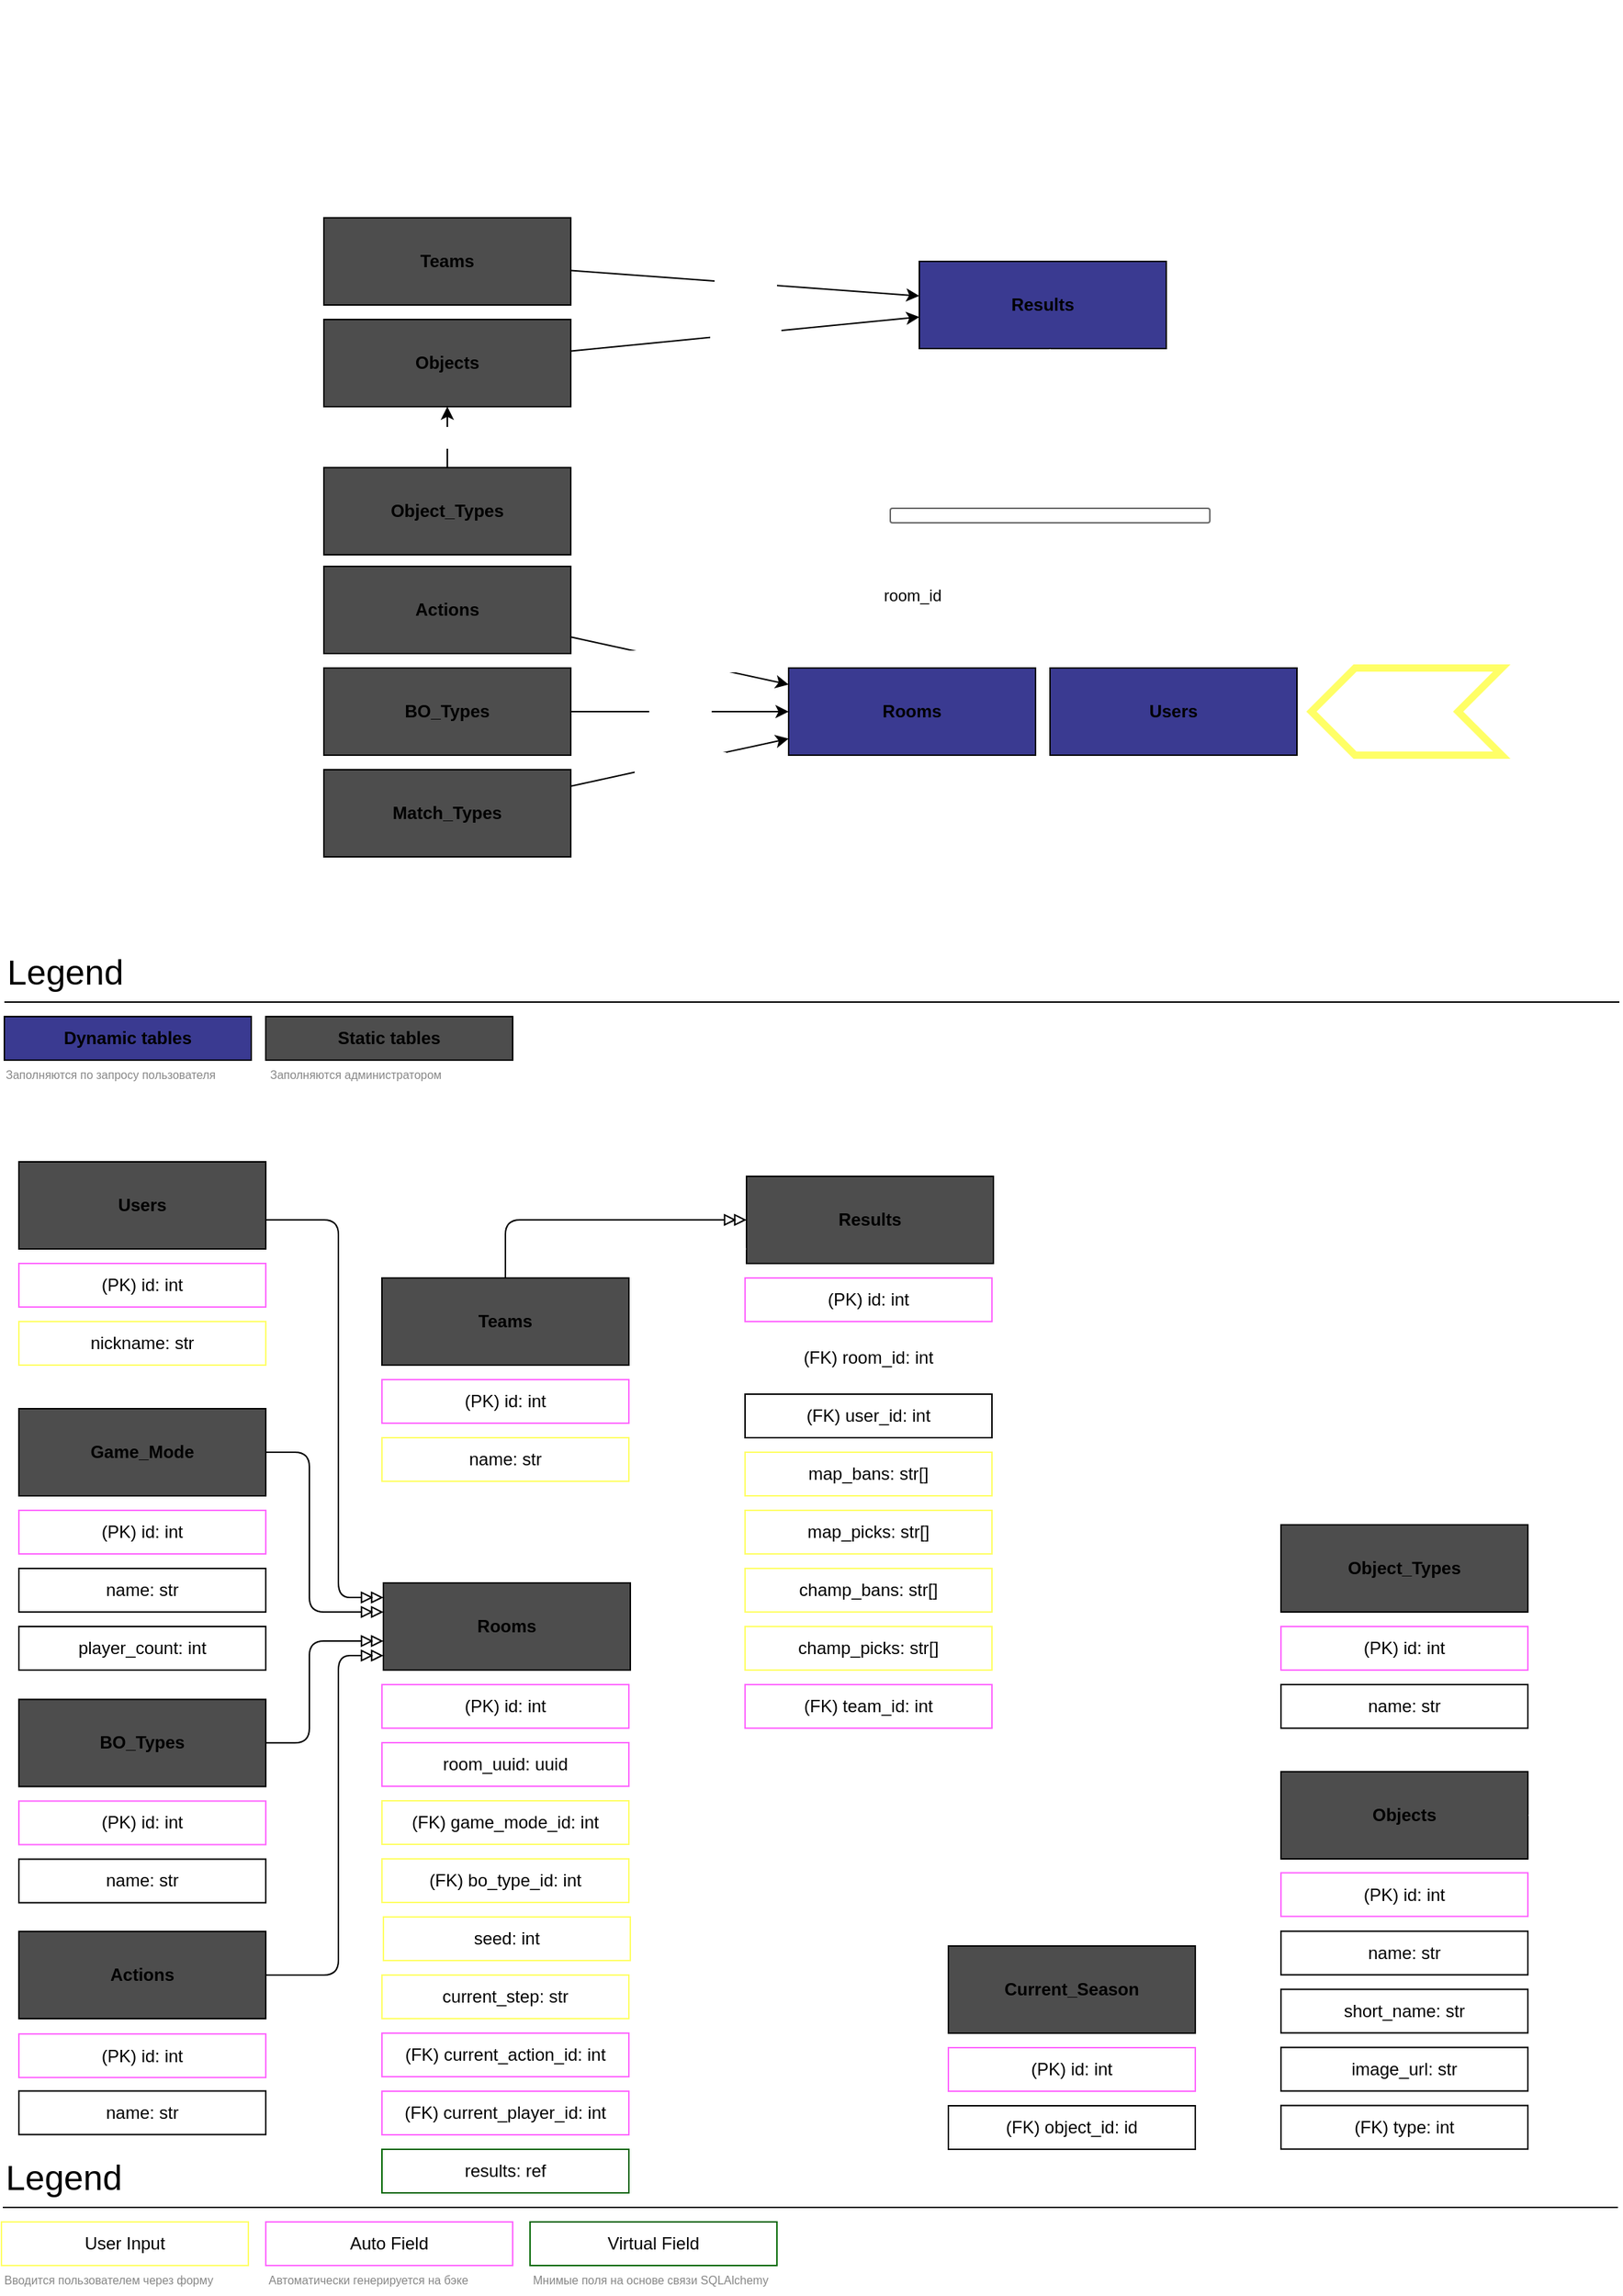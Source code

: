 <mxfile version="16.5.2" type="device" pages="6"><diagram id="msKyM3QTYCGkHJKbw-Ij" name="DB_Arch"><mxGraphModel dx="981" dy="1359" grid="1" gridSize="10" guides="0" tooltips="1" connect="1" arrows="1" fold="1" page="1" pageScale="1" pageWidth="1169" pageHeight="827" math="0" shadow="0"><root><mxCell id="0"/><mxCell id="1" parent="0"/><mxCell id="SCHBTk89pM5uPsMTtURv-64" style="edgeStyle=orthogonalEdgeStyle;rounded=1;orthogonalLoop=1;jettySize=auto;html=1;startArrow=none;startFill=0;endArrow=doubleBlock;endFill=0;strokeColor=#FFFFFF;" parent="1" source="4jjwoe7JuIm5MmQz-8s8-2" target="rAY3adNcIp4noNA6YQVJ-1" edge="1"><mxGeometry relative="1" as="geometry"><Array as="points"><mxPoint x="530" y="60"/><mxPoint x="530" y="60"/></Array></mxGeometry></mxCell><mxCell id="24CklY3xFAdpq2ho4l8u-3" style="rounded=1;orthogonalLoop=1;jettySize=auto;html=1;edgeStyle=orthogonalEdgeStyle;endArrow=doubleBlock;endFill=0;" parent="1" source="4jjwoe7JuIm5MmQz-8s8-2" target="SCHBTk89pM5uPsMTtURv-42" edge="1"><mxGeometry relative="1" as="geometry"><Array as="points"><mxPoint x="260" y="80"/><mxPoint x="260" y="340"/></Array></mxGeometry></mxCell><mxCell id="4jjwoe7JuIm5MmQz-8s8-2" value="Users" style="rounded=0;whiteSpace=wrap;html=1;fillColor=#4D4D4D;fontStyle=1" parent="1" vertex="1"><mxGeometry x="40.0" y="40.0" width="170" height="60" as="geometry"/></mxCell><mxCell id="4jjwoe7JuIm5MmQz-8s8-6" value="(PK) id: int" style="rounded=0;whiteSpace=wrap;html=1;" parent="1" vertex="1"><mxGeometry x="40.0" y="110.0" width="170" height="30" as="geometry"/></mxCell><mxCell id="4jjwoe7JuIm5MmQz-8s8-7" value="nickname: str" style="rounded=0;whiteSpace=wrap;html=1;strokeColor=#FFFF66;" parent="1" vertex="1"><mxGeometry x="40.0" y="150.0" width="170" height="30" as="geometry"/></mxCell><mxCell id="SCHBTk89pM5uPsMTtURv-54" style="edgeStyle=orthogonalEdgeStyle;rounded=1;orthogonalLoop=1;jettySize=auto;html=1;startArrow=none;startFill=0;endArrow=doubleBlock;endFill=0;" parent="1" source="4jjwoe7JuIm5MmQz-8s8-13" target="SCHBTk89pM5uPsMTtURv-42" edge="1"><mxGeometry relative="1" as="geometry"><Array as="points"><mxPoint x="240" y="240"/><mxPoint x="240" y="350"/></Array></mxGeometry></mxCell><mxCell id="4jjwoe7JuIm5MmQz-8s8-13" value="Game_Mode" style="rounded=0;whiteSpace=wrap;html=1;fillColor=#4D4D4D;fontStyle=1" parent="1" vertex="1"><mxGeometry x="40" y="210" width="170" height="60" as="geometry"/></mxCell><mxCell id="4jjwoe7JuIm5MmQz-8s8-16" value="name: str" style="rounded=0;whiteSpace=wrap;html=1;" parent="1" vertex="1"><mxGeometry x="40" y="520.2" width="170" height="30" as="geometry"/></mxCell><mxCell id="SCHBTk89pM5uPsMTtURv-55" style="edgeStyle=orthogonalEdgeStyle;rounded=1;orthogonalLoop=1;jettySize=auto;html=1;startArrow=none;startFill=0;endArrow=doubleBlock;endFill=0;" parent="1" target="SCHBTk89pM5uPsMTtURv-42" edge="1"><mxGeometry relative="1" as="geometry"><Array as="points"><mxPoint x="240" y="440"/><mxPoint x="240" y="370"/></Array><mxPoint x="210" y="440.143" as="sourcePoint"/></mxGeometry></mxCell><mxCell id="4jjwoe7JuIm5MmQz-8s8-18" value="BO_Types" style="rounded=0;whiteSpace=wrap;html=1;fillColor=#4D4D4D;fontStyle=1" parent="1" vertex="1"><mxGeometry x="40" y="410.2" width="170" height="60" as="geometry"/></mxCell><mxCell id="4jjwoe7JuIm5MmQz-8s8-23" value="(PK) id: int" style="rounded=0;whiteSpace=wrap;html=1;strokeColor=#FF66FF;" parent="1" vertex="1"><mxGeometry x="40" y="280" width="170" height="30" as="geometry"/></mxCell><mxCell id="4jjwoe7JuIm5MmQz-8s8-24" value="name: str" style="rounded=0;whiteSpace=wrap;html=1;" parent="1" vertex="1"><mxGeometry x="40" y="320" width="170" height="30" as="geometry"/></mxCell><mxCell id="4jjwoe7JuIm5MmQz-8s8-25" value="(PK) id: int" style="rounded=0;whiteSpace=wrap;html=1;strokeColor=#FF66FF;" parent="1" vertex="1"><mxGeometry x="40" y="480.2" width="170" height="30" as="geometry"/></mxCell><mxCell id="4jjwoe7JuIm5MmQz-8s8-49" value="User Input" style="rounded=0;whiteSpace=wrap;html=1;strokeColor=#FFFF66;" parent="1" vertex="1"><mxGeometry x="28" y="770" width="170" height="30" as="geometry"/></mxCell><mxCell id="4jjwoe7JuIm5MmQz-8s8-50" value="Auto Field" style="rounded=0;whiteSpace=wrap;html=1;strokeColor=#FF66FF;" parent="1" vertex="1"><mxGeometry x="210" y="770" width="170" height="30" as="geometry"/></mxCell><mxCell id="7G6EMqLsNSL37DhbVlC9-19" style="edgeStyle=orthogonalEdgeStyle;rounded=1;orthogonalLoop=1;jettySize=auto;html=1;endArrow=doubleBlock;endFill=0;" parent="1" source="4jjwoe7JuIm5MmQz-8s8-51" target="rAY3adNcIp4noNA6YQVJ-1" edge="1"><mxGeometry relative="1" as="geometry"><Array as="points"><mxPoint x="375" y="80"/></Array></mxGeometry></mxCell><mxCell id="4jjwoe7JuIm5MmQz-8s8-51" value="Teams" style="rounded=0;whiteSpace=wrap;html=1;fillColor=#4D4D4D;fontStyle=1" parent="1" vertex="1"><mxGeometry x="290" y="120" width="170" height="60" as="geometry"/></mxCell><mxCell id="4jjwoe7JuIm5MmQz-8s8-54" value="name: str" style="rounded=0;whiteSpace=wrap;html=1;strokeColor=#FFFF66;" parent="1" vertex="1"><mxGeometry x="290" y="230" width="170" height="30" as="geometry"/></mxCell><mxCell id="4jjwoe7JuIm5MmQz-8s8-55" value="(PK) id: int" style="rounded=0;whiteSpace=wrap;html=1;" parent="1" vertex="1"><mxGeometry x="290" y="190" width="170" height="30" as="geometry"/></mxCell><mxCell id="4jjwoe7JuIm5MmQz-8s8-60" value="&lt;font style=&quot;font-size: 24px&quot;&gt;Legend&lt;/font&gt;" style="text;html=1;strokeColor=none;fillColor=none;align=left;verticalAlign=middle;whiteSpace=wrap;rounded=0;" parent="1" vertex="1"><mxGeometry x="29" y="720" width="92" height="40" as="geometry"/></mxCell><mxCell id="4jjwoe7JuIm5MmQz-8s8-62" value="" style="endArrow=none;html=1;rounded=0;fontSize=24;exitX=0;exitY=1;exitDx=0;exitDy=0;" parent="1" source="4jjwoe7JuIm5MmQz-8s8-60" edge="1"><mxGeometry width="50" height="50" relative="1" as="geometry"><mxPoint x="771" y="600" as="sourcePoint"/><mxPoint x="1141" y="760" as="targetPoint"/></mxGeometry></mxCell><mxCell id="rAY3adNcIp4noNA6YQVJ-1" value="Results" style="rounded=0;whiteSpace=wrap;html=1;fillColor=#4D4D4D;fontStyle=1" parent="1" vertex="1"><mxGeometry x="541" y="50" width="170" height="60" as="geometry"/></mxCell><mxCell id="Pdu6vEGgEKiIDiA17Eyo-1" value="Вводится пользователем через форму" style="text;html=1;strokeColor=none;fillColor=none;align=left;verticalAlign=middle;whiteSpace=wrap;rounded=0;shadow=0;glass=0;labelBorderColor=none;fontSize=8;fontColor=#878787;" parent="1" vertex="1"><mxGeometry x="28" y="800" width="170" height="20" as="geometry"/></mxCell><mxCell id="Pdu6vEGgEKiIDiA17Eyo-2" value="Автоматически генерируется на бэке" style="text;html=1;strokeColor=none;fillColor=none;align=left;verticalAlign=middle;whiteSpace=wrap;rounded=0;shadow=0;glass=0;labelBorderColor=none;fontSize=8;fontColor=#878787;" parent="1" vertex="1"><mxGeometry x="210" y="800" width="170" height="20" as="geometry"/></mxCell><mxCell id="qCTBJWdA8ET0f0xkRoKU-1" value="Virtual Field" style="rounded=0;whiteSpace=wrap;html=1;strokeColor=#006600;" parent="1" vertex="1"><mxGeometry x="391.94" y="770" width="170" height="30" as="geometry"/></mxCell><mxCell id="qCTBJWdA8ET0f0xkRoKU-2" value="Мнимые поля на основе связи SQLAlchemy" style="text;html=1;strokeColor=none;fillColor=none;align=left;verticalAlign=middle;whiteSpace=wrap;rounded=0;shadow=0;glass=0;labelBorderColor=none;fontSize=8;fontColor=#878787;" parent="1" vertex="1"><mxGeometry x="391.94" y="800" width="170" height="20" as="geometry"/></mxCell><mxCell id="SCHBTk89pM5uPsMTtURv-70" style="edgeStyle=orthogonalEdgeStyle;rounded=1;orthogonalLoop=1;jettySize=auto;html=1;startArrow=none;startFill=0;endArrow=doubleBlock;endFill=0;strokeColor=#FFFFFF;" parent="1" source="JbDyKo0zZpgBaeJ1JBka-1" target="SCHBTk89pM5uPsMTtURv-67" edge="1"><mxGeometry relative="1" as="geometry"/></mxCell><mxCell id="JbDyKo0zZpgBaeJ1JBka-1" value="Objects" style="rounded=0;whiteSpace=wrap;html=1;fillColor=#4D4D4D;fontStyle=1;glass=0;shadow=0;" parent="1" vertex="1"><mxGeometry x="909" y="460" width="170" height="60" as="geometry"/></mxCell><mxCell id="JbDyKo0zZpgBaeJ1JBka-3" value="name: str" style="rounded=0;whiteSpace=wrap;html=1;" parent="1" vertex="1"><mxGeometry x="909" y="569.82" width="170" height="30" as="geometry"/></mxCell><mxCell id="JbDyKo0zZpgBaeJ1JBka-4" value="image_url: str" style="rounded=0;whiteSpace=wrap;html=1;" parent="1" vertex="1"><mxGeometry x="909" y="649.82" width="170" height="30" as="geometry"/></mxCell><mxCell id="JbDyKo0zZpgBaeJ1JBka-5" value="short_name: str" style="rounded=0;whiteSpace=wrap;html=1;" parent="1" vertex="1"><mxGeometry x="909" y="609.82" width="170" height="30" as="geometry"/></mxCell><mxCell id="JbDyKo0zZpgBaeJ1JBka-6" value="(FK) type: int" style="rounded=0;whiteSpace=wrap;html=1;" parent="1" vertex="1"><mxGeometry x="909" y="689.82" width="170" height="30" as="geometry"/></mxCell><mxCell id="JbDyKo0zZpgBaeJ1JBka-8" value="(PK) id: int" style="rounded=0;whiteSpace=wrap;html=1;strokeColor=#FF66FF;" parent="1" vertex="1"><mxGeometry x="909" y="529.62" width="170" height="30" as="geometry"/></mxCell><mxCell id="SCHBTk89pM5uPsMTtURv-61" style="edgeStyle=orthogonalEdgeStyle;rounded=1;orthogonalLoop=1;jettySize=auto;html=1;startArrow=none;startFill=0;endArrow=doubleBlock;endFill=0;" parent="1" source="JbDyKo0zZpgBaeJ1JBka-10" target="SCHBTk89pM5uPsMTtURv-42" edge="1"><mxGeometry relative="1" as="geometry"><Array as="points"><mxPoint x="260" y="600"/><mxPoint x="260" y="380"/></Array></mxGeometry></mxCell><mxCell id="JbDyKo0zZpgBaeJ1JBka-10" value="Actions" style="rounded=0;whiteSpace=wrap;html=1;fillColor=#4D4D4D;fontStyle=1;glass=0;shadow=0;" parent="1" vertex="1"><mxGeometry x="40" y="570" width="170" height="60" as="geometry"/></mxCell><mxCell id="JbDyKo0zZpgBaeJ1JBka-11" value="name: str" style="rounded=0;whiteSpace=wrap;html=1;" parent="1" vertex="1"><mxGeometry x="40" y="679.82" width="170" height="30" as="geometry"/></mxCell><mxCell id="JbDyKo0zZpgBaeJ1JBka-12" value="(PK) id: int" style="rounded=0;whiteSpace=wrap;html=1;strokeColor=#FF66FF;" parent="1" vertex="1"><mxGeometry x="40" y="640.57" width="170" height="30" as="geometry"/></mxCell><mxCell id="SCHBTk89pM5uPsMTtURv-66" style="edgeStyle=orthogonalEdgeStyle;rounded=1;orthogonalLoop=1;jettySize=auto;html=1;startArrow=none;startFill=0;endArrow=doubleBlock;endFill=0;strokeColor=#FFFFFF;" parent="1" source="JbDyKo0zZpgBaeJ1JBka-24" target="JbDyKo0zZpgBaeJ1JBka-1" edge="1"><mxGeometry relative="1" as="geometry"><Array as="points"><mxPoint x="1119" y="320"/><mxPoint x="1119" y="490"/></Array></mxGeometry></mxCell><mxCell id="JbDyKo0zZpgBaeJ1JBka-24" value="Object_Types" style="rounded=0;whiteSpace=wrap;html=1;fillColor=#4D4D4D;fontStyle=1;glass=0;shadow=0;" parent="1" vertex="1"><mxGeometry x="909" y="290" width="170" height="60" as="geometry"/></mxCell><mxCell id="JbDyKo0zZpgBaeJ1JBka-25" value="name: str" style="rounded=0;whiteSpace=wrap;html=1;" parent="1" vertex="1"><mxGeometry x="909" y="400" width="170" height="30" as="geometry"/></mxCell><mxCell id="JbDyKo0zZpgBaeJ1JBka-26" value="(PK) id: int" style="rounded=0;whiteSpace=wrap;html=1;strokeColor=#FF66FF;" parent="1" vertex="1"><mxGeometry x="909" y="360.0" width="170" height="30" as="geometry"/></mxCell><mxCell id="wZGH_QOkmGSGh30uLuTO-182" value="match_type" style="edgeStyle=none;orthogonalLoop=1;jettySize=auto;html=1;fontSize=12;fontColor=#FFFFFF;startArrow=none;startFill=0;endArrow=classic;endFill=1;" parent="1" source="wZGH_QOkmGSGh30uLuTO-154" target="wZGH_QOkmGSGh30uLuTO-163" edge="1"><mxGeometry relative="1" as="geometry"/></mxCell><mxCell id="wZGH_QOkmGSGh30uLuTO-154" value="Match_Types" style="rounded=0;whiteSpace=wrap;html=1;fillColor=#4D4D4D;fontStyle=1" parent="1" vertex="1"><mxGeometry x="250.0" y="-230" width="170" height="60" as="geometry"/></mxCell><mxCell id="wZGH_QOkmGSGh30uLuTO-173" value="bo_type" style="edgeStyle=none;orthogonalLoop=1;jettySize=auto;html=1;fontSize=12;fontColor=#FFFFFF;startArrow=none;startFill=0;endArrow=classic;endFill=1;" parent="1" source="wZGH_QOkmGSGh30uLuTO-155" target="wZGH_QOkmGSGh30uLuTO-163" edge="1"><mxGeometry relative="1" as="geometry"/></mxCell><mxCell id="wZGH_QOkmGSGh30uLuTO-155" value="BO_Types" style="rounded=0;whiteSpace=wrap;html=1;fillColor=#4D4D4D;fontStyle=1" parent="1" vertex="1"><mxGeometry x="250.0" y="-300" width="170" height="60" as="geometry"/></mxCell><mxCell id="wZGH_QOkmGSGh30uLuTO-175" value="object_id" style="edgeStyle=none;orthogonalLoop=1;jettySize=auto;html=1;fontSize=12;fontColor=#FFFFFF;startArrow=none;startFill=0;endArrow=classic;endFill=1;" parent="1" source="wZGH_QOkmGSGh30uLuTO-156" target="wZGH_QOkmGSGh30uLuTO-162" edge="1"><mxGeometry relative="1" as="geometry"/></mxCell><mxCell id="wZGH_QOkmGSGh30uLuTO-156" value="Objects" style="rounded=0;whiteSpace=wrap;html=1;fillColor=#4D4D4D;fontStyle=1;glass=0;shadow=0;" parent="1" vertex="1"><mxGeometry x="250.0" y="-540" width="170" height="60" as="geometry"/></mxCell><mxCell id="wZGH_QOkmGSGh30uLuTO-174" value="current_action_id" style="edgeStyle=none;orthogonalLoop=1;jettySize=auto;html=1;fontSize=12;fontColor=#FFFFFF;startArrow=none;startFill=0;endArrow=classic;endFill=1;" parent="1" source="wZGH_QOkmGSGh30uLuTO-157" target="wZGH_QOkmGSGh30uLuTO-163" edge="1"><mxGeometry relative="1" as="geometry"/></mxCell><mxCell id="wZGH_QOkmGSGh30uLuTO-157" value="Actions" style="rounded=0;whiteSpace=wrap;html=1;fillColor=#4D4D4D;fontStyle=1;glass=0;shadow=0;" parent="1" vertex="1"><mxGeometry x="250.0" y="-370" width="170" height="60" as="geometry"/></mxCell><mxCell id="wZGH_QOkmGSGh30uLuTO-176" value="type" style="edgeStyle=none;orthogonalLoop=1;jettySize=auto;html=1;fontSize=12;fontColor=#FFFFFF;startArrow=none;startFill=0;endArrow=classic;endFill=1;" parent="1" source="wZGH_QOkmGSGh30uLuTO-158" target="wZGH_QOkmGSGh30uLuTO-156" edge="1"><mxGeometry relative="1" as="geometry"/></mxCell><mxCell id="wZGH_QOkmGSGh30uLuTO-158" value="Object_Types" style="rounded=0;whiteSpace=wrap;html=1;fillColor=#4D4D4D;fontStyle=1;glass=0;shadow=0;" parent="1" vertex="1"><mxGeometry x="250.0" y="-438.0" width="170" height="60" as="geometry"/></mxCell><mxCell id="wZGH_QOkmGSGh30uLuTO-185" value="team_id" style="orthogonalLoop=1;jettySize=auto;html=1;fontSize=12;fontColor=#FFFFFF;startArrow=none;startFill=0;endArrow=classic;endFill=1;strokeColor=default;rounded=1;jumpStyle=none;elbow=vertical;" parent="1" source="wZGH_QOkmGSGh30uLuTO-159" target="wZGH_QOkmGSGh30uLuTO-162" edge="1"><mxGeometry relative="1" as="geometry"><mxPoint x="885.0" y="-370" as="targetPoint"/></mxGeometry></mxCell><mxCell id="wZGH_QOkmGSGh30uLuTO-159" value="Teams" style="rounded=0;whiteSpace=wrap;html=1;fillColor=#4D4D4D;fontStyle=1" parent="1" vertex="1"><mxGeometry x="250.0" y="-610" width="170" height="60" as="geometry"/></mxCell><mxCell id="vuVQOKLUfzYMfMgCxyHa-4" value="user_id" style="edgeStyle=none;rounded=0;orthogonalLoop=1;jettySize=auto;html=1;entryX=0.886;entryY=1;entryDx=0;entryDy=0;entryPerimeter=0;fontColor=#FFFFFF;endArrow=classic;endFill=1;strokeColor=#FFFFFF;" parent="1" source="wZGH_QOkmGSGh30uLuTO-160" target="vuVQOKLUfzYMfMgCxyHa-1" edge="1"><mxGeometry relative="1" as="geometry"/></mxCell><mxCell id="wZGH_QOkmGSGh30uLuTO-160" value="Users" style="rounded=0;whiteSpace=wrap;html=1;fillColor=#3A3A91;fontStyle=1;gradientColor=none;" parent="1" vertex="1"><mxGeometry x="750" y="-300" width="170" height="60" as="geometry"/></mxCell><mxCell id="wZGH_QOkmGSGh30uLuTO-162" value="Results" style="rounded=0;whiteSpace=wrap;html=1;fillColor=#3A3A91;fontStyle=1;gradientColor=none;" parent="1" vertex="1"><mxGeometry x="660" y="-580" width="170" height="60" as="geometry"/></mxCell><mxCell id="SCHBTk89pM5uPsMTtURv-63" value="room_id" style="edgeStyle=none;rounded=1;orthogonalLoop=1;jettySize=auto;html=1;startArrow=none;startFill=0;endArrow=classic;endFill=1;strokeColor=#FFFFFF;entryX=0.07;entryY=0.992;entryDx=0;entryDy=0;entryPerimeter=0;" parent="1" source="wZGH_QOkmGSGh30uLuTO-163" target="vuVQOKLUfzYMfMgCxyHa-1" edge="1"><mxGeometry relative="1" as="geometry"/></mxCell><mxCell id="wZGH_QOkmGSGh30uLuTO-163" value="Rooms" style="rounded=0;whiteSpace=wrap;html=1;fillColor=#3A3A91;fontStyle=1;gradientColor=none;" parent="1" vertex="1"><mxGeometry x="570" y="-300.0" width="170" height="60" as="geometry"/></mxCell><mxCell id="wZGH_QOkmGSGh30uLuTO-183" value="Simple relationship schema" style="text;html=1;strokeColor=none;fillColor=none;align=left;verticalAlign=middle;whiteSpace=wrap;rounded=0;fontSize=50;fontColor=#FFFFFF;fontStyle=1" parent="1" vertex="1"><mxGeometry x="250" y="-760" width="680" height="80" as="geometry"/></mxCell><mxCell id="wZGH_QOkmGSGh30uLuTO-191" value="REQUEST" style="html=1;shadow=0;dashed=0;align=center;verticalAlign=middle;shape=mxgraph.arrows2.arrow;dy=0;dx=30;notch=30;fontSize=12;fontColor=#FFFFFF;strokeColor=#FFFF66;strokeWidth=5;direction=west;" parent="1" vertex="1"><mxGeometry x="930" y="-300" width="131" height="60" as="geometry"/></mxCell><mxCell id="wZGH_QOkmGSGh30uLuTO-222" value="&lt;font style=&quot;font-size: 24px&quot;&gt;Legend&lt;/font&gt;" style="text;html=1;strokeColor=none;fillColor=none;align=left;verticalAlign=middle;whiteSpace=wrap;rounded=0;" parent="1" vertex="1"><mxGeometry x="30" y="-110" width="92" height="40" as="geometry"/></mxCell><mxCell id="wZGH_QOkmGSGh30uLuTO-223" value="" style="endArrow=none;html=1;rounded=0;fontSize=24;exitX=0;exitY=1;exitDx=0;exitDy=0;" parent="1" source="wZGH_QOkmGSGh30uLuTO-222" edge="1"><mxGeometry width="50" height="50" relative="1" as="geometry"><mxPoint x="772" y="-230" as="sourcePoint"/><mxPoint x="1142" y="-70" as="targetPoint"/></mxGeometry></mxCell><mxCell id="wZGH_QOkmGSGh30uLuTO-224" value="Заполняются по запросу пользователя" style="text;html=1;strokeColor=none;fillColor=none;align=left;verticalAlign=middle;whiteSpace=wrap;rounded=0;shadow=0;glass=0;labelBorderColor=none;fontSize=8;fontColor=#878787;" parent="1" vertex="1"><mxGeometry x="29" y="-30" width="170" height="20" as="geometry"/></mxCell><mxCell id="wZGH_QOkmGSGh30uLuTO-225" value="Заполняются администратором" style="text;html=1;strokeColor=none;fillColor=none;align=left;verticalAlign=middle;whiteSpace=wrap;rounded=0;shadow=0;glass=0;labelBorderColor=none;fontSize=8;fontColor=#878787;" parent="1" vertex="1"><mxGeometry x="211" y="-30" width="170" height="20" as="geometry"/></mxCell><mxCell id="wZGH_QOkmGSGh30uLuTO-228" value="Dynamic tables" style="rounded=0;whiteSpace=wrap;html=1;fillColor=#3A3A91;fontStyle=1;gradientColor=none;" parent="1" vertex="1"><mxGeometry x="30" y="-60" width="170" height="30" as="geometry"/></mxCell><mxCell id="wZGH_QOkmGSGh30uLuTO-229" value="Static tables" style="rounded=0;whiteSpace=wrap;html=1;fillColor=#4D4D4D;fontStyle=1;glass=0;shadow=0;" parent="1" vertex="1"><mxGeometry x="210" y="-60" width="170" height="30" as="geometry"/></mxCell><mxCell id="wZGH_QOkmGSGh30uLuTO-230" value="&lt;div style=&quot;&quot;&gt;&lt;span&gt;Extended&lt;/span&gt;&lt;/div&gt;relationship schema" style="text;html=1;strokeColor=none;fillColor=none;align=left;verticalAlign=middle;whiteSpace=wrap;rounded=0;fontSize=50;fontColor=#FFFFFF;fontStyle=1" parent="1" vertex="1"><mxGeometry x="800" y="70" width="290" height="160" as="geometry"/></mxCell><mxCell id="SCHBTk89pM5uPsMTtURv-58" style="edgeStyle=orthogonalEdgeStyle;rounded=1;orthogonalLoop=1;jettySize=auto;html=1;startArrow=none;startFill=0;endArrow=doubleBlock;endFill=0;strokeColor=#FFFFFF;" parent="1" source="SCHBTk89pM5uPsMTtURv-42" target="rAY3adNcIp4noNA6YQVJ-1" edge="1"><mxGeometry relative="1" as="geometry"><Array as="points"><mxPoint x="500" y="360"/><mxPoint x="500" y="100"/></Array></mxGeometry></mxCell><mxCell id="SCHBTk89pM5uPsMTtURv-42" value="Rooms" style="rounded=0;whiteSpace=wrap;html=1;fillColor=#4D4D4D;fontStyle=1" parent="1" vertex="1"><mxGeometry x="291" y="330" width="170" height="60" as="geometry"/></mxCell><mxCell id="SCHBTk89pM5uPsMTtURv-67" value="Current_Season" style="rounded=0;whiteSpace=wrap;html=1;fillColor=#4D4D4D;fontStyle=1;glass=0;shadow=0;" parent="1" vertex="1"><mxGeometry x="680" y="580" width="170" height="60" as="geometry"/></mxCell><mxCell id="SCHBTk89pM5uPsMTtURv-68" value="(FK) object_id: id" style="rounded=0;whiteSpace=wrap;html=1;" parent="1" vertex="1"><mxGeometry x="680" y="690" width="170" height="30" as="geometry"/></mxCell><mxCell id="SCHBTk89pM5uPsMTtURv-69" value="(PK) id: int" style="rounded=0;whiteSpace=wrap;html=1;strokeColor=#FF66FF;" parent="1" vertex="1"><mxGeometry x="680" y="650.0" width="170" height="30" as="geometry"/></mxCell><mxCell id="SCHBTk89pM5uPsMTtURv-71" value="room_uuid: uuid" style="rounded=0;whiteSpace=wrap;html=1;strokeColor=#FF66FF;" parent="1" vertex="1"><mxGeometry x="290" y="440.0" width="170" height="30" as="geometry"/></mxCell><mxCell id="SCHBTk89pM5uPsMTtURv-72" value="(FK) game_mode_id: int" style="rounded=0;whiteSpace=wrap;html=1;strokeColor=#FFFF66;" parent="1" vertex="1"><mxGeometry x="290" y="480.0" width="170" height="30" as="geometry"/></mxCell><mxCell id="SCHBTk89pM5uPsMTtURv-73" value="(FK) bo_type_id: int" style="rounded=0;whiteSpace=wrap;html=1;strokeColor=#FFFF66;" parent="1" vertex="1"><mxGeometry x="290" y="520" width="170" height="30" as="geometry"/></mxCell><mxCell id="SCHBTk89pM5uPsMTtURv-74" value="seed: int" style="rounded=0;whiteSpace=wrap;html=1;strokeColor=#FFFF66;" parent="1" vertex="1"><mxGeometry x="291" y="560" width="170" height="30" as="geometry"/></mxCell><mxCell id="SCHBTk89pM5uPsMTtURv-75" value="results: ref" style="rounded=0;whiteSpace=wrap;html=1;strokeColor=#006600;" parent="1" vertex="1"><mxGeometry x="290" y="720" width="170" height="30" as="geometry"/></mxCell><mxCell id="SCHBTk89pM5uPsMTtURv-76" value="(PK) id: int" style="rounded=0;whiteSpace=wrap;html=1;strokeColor=#FF66FF;" parent="1" vertex="1"><mxGeometry x="290" y="400.0" width="170" height="30" as="geometry"/></mxCell><mxCell id="SCHBTk89pM5uPsMTtURv-78" value="(FK) current_action_id: int" style="rounded=0;whiteSpace=wrap;html=1;strokeColor=#FF66FF;" parent="1" vertex="1"><mxGeometry x="290" y="640" width="170" height="30" as="geometry"/></mxCell><mxCell id="SCHBTk89pM5uPsMTtURv-81" value="(PK) id: int" style="rounded=0;whiteSpace=wrap;html=1;strokeColor=#FF66FF;" parent="1" vertex="1"><mxGeometry x="540" y="120" width="170" height="30" as="geometry"/></mxCell><mxCell id="SCHBTk89pM5uPsMTtURv-82" value="(FK) user_id: int" style="rounded=0;whiteSpace=wrap;html=1;" parent="1" vertex="1"><mxGeometry x="540" y="200" width="170" height="30" as="geometry"/></mxCell><mxCell id="SCHBTk89pM5uPsMTtURv-83" value="(FK) room_id: int" style="rounded=0;whiteSpace=wrap;html=1;strokeColor=#FFFFFF;" parent="1" vertex="1"><mxGeometry x="540" y="160" width="170" height="30" as="geometry"/></mxCell><mxCell id="SCHBTk89pM5uPsMTtURv-84" value="map_bans: str[]" style="rounded=0;whiteSpace=wrap;html=1;strokeColor=#FFFF66;" parent="1" vertex="1"><mxGeometry x="540" y="240" width="170" height="30" as="geometry"/></mxCell><mxCell id="SCHBTk89pM5uPsMTtURv-85" value="map_picks: str[]" style="rounded=0;whiteSpace=wrap;html=1;strokeColor=#FFFF66;" parent="1" vertex="1"><mxGeometry x="540" y="280" width="170" height="30" as="geometry"/></mxCell><mxCell id="SCHBTk89pM5uPsMTtURv-86" value="(FK) team_id: int" style="rounded=0;whiteSpace=wrap;html=1;strokeColor=#FF66FF;" parent="1" vertex="1"><mxGeometry x="540" y="400" width="170" height="30" as="geometry"/></mxCell><mxCell id="SCHBTk89pM5uPsMTtURv-87" value="(PK) id: int" style="rounded=0;whiteSpace=wrap;html=1;strokeColor=#FF66FF;" parent="1" vertex="1"><mxGeometry x="290" y="190" width="170" height="30" as="geometry"/></mxCell><mxCell id="SCHBTk89pM5uPsMTtURv-88" value="(PK) id: int" style="rounded=0;whiteSpace=wrap;html=1;strokeColor=#FF66FF;" parent="1" vertex="1"><mxGeometry x="40.0" y="110.0" width="170" height="30" as="geometry"/></mxCell><mxCell id="vuVQOKLUfzYMfMgCxyHa-2" style="rounded=0;orthogonalLoop=1;jettySize=auto;html=1;fontColor=#FFFFFF;endArrow=classic;endFill=1;strokeColor=#FFFFFF;" parent="1" source="vuVQOKLUfzYMfMgCxyHa-1" edge="1"><mxGeometry relative="1" as="geometry"><mxPoint x="750" y="-520" as="targetPoint"/></mxGeometry></mxCell><mxCell id="vuVQOKLUfzYMfMgCxyHa-1" value="" style="rounded=1;whiteSpace=wrap;html=1;fontColor=#FFFFFF;strokeColor=#666666;fillColor=#FFFFFF;" parent="1" vertex="1"><mxGeometry x="640" y="-410" width="220" height="10" as="geometry"/></mxCell><mxCell id="2" value="player_count: int" style="rounded=0;whiteSpace=wrap;html=1;" parent="1" vertex="1"><mxGeometry x="40" y="360" width="170" height="30" as="geometry"/></mxCell><mxCell id="24CklY3xFAdpq2ho4l8u-2" value="(FK) current_player_id: int" style="rounded=0;whiteSpace=wrap;html=1;strokeColor=#FF66FF;" parent="1" vertex="1"><mxGeometry x="290" y="680" width="170" height="30" as="geometry"/></mxCell><mxCell id="vn4cOCuT6yvTQGO1vX0j-2" value="champ_bans: str[]" style="rounded=0;whiteSpace=wrap;html=1;strokeColor=#FFFF66;" vertex="1" parent="1"><mxGeometry x="540" y="320" width="170" height="30" as="geometry"/></mxCell><mxCell id="vn4cOCuT6yvTQGO1vX0j-3" value="champ_picks: str[]" style="rounded=0;whiteSpace=wrap;html=1;strokeColor=#FFFF66;" vertex="1" parent="1"><mxGeometry x="540" y="360" width="170" height="30" as="geometry"/></mxCell><mxCell id="vn4cOCuT6yvTQGO1vX0j-4" value="current_step: str" style="rounded=0;whiteSpace=wrap;html=1;strokeColor=#FFFF66;" vertex="1" parent="1"><mxGeometry x="290" y="600" width="170" height="30" as="geometry"/></mxCell></root></mxGraphModel></diagram><diagram id="ufQtc_7gJPJQI9lAsnQL" name="Create_Form"><mxGraphModel dx="1169" dy="534" grid="1" gridSize="10" guides="1" tooltips="1" connect="1" arrows="1" fold="1" page="1" pageScale="1" pageWidth="1169" pageHeight="827" math="0" shadow="0">&#xa;            <root>&#xa;                <mxCell id="CWQJvBQlIry-YsTT9sQo-0"/>&#xa;                <mxCell id="CWQJvBQlIry-YsTT9sQo-1" parent="CWQJvBQlIry-YsTT9sQo-0"/>&#xa;                <mxCell id="CWQJvBQlIry-YsTT9sQo-2" value="" style="rounded=0;whiteSpace=wrap;html=1;" parent="CWQJvBQlIry-YsTT9sQo-1" vertex="1">&#xa;                    <mxGeometry x="359" y="113" width="450" height="602" as="geometry"/>&#xa;                </mxCell>&#xa;                <mxCell id="CWQJvBQlIry-YsTT9sQo-3" value="" style="rounded=1;whiteSpace=wrap;html=1;align=left;" parent="CWQJvBQlIry-YsTT9sQo-1" vertex="1">&#xa;                    <mxGeometry x="424" y="252" width="320" height="40" as="geometry"/>&#xa;                </mxCell>&#xa;                <mxCell id="CWQJvBQlIry-YsTT9sQo-6" value="" style="rounded=1;whiteSpace=wrap;html=1;align=left;" parent="CWQJvBQlIry-YsTT9sQo-1" vertex="1">&#xa;                    <mxGeometry x="424" y="525" width="320" height="40" as="geometry"/>&#xa;                </mxCell>&#xa;                <mxCell id="CWQJvBQlIry-YsTT9sQo-7" value="Create match" style="text;html=1;strokeColor=none;fillColor=none;align=left;verticalAlign=middle;whiteSpace=wrap;rounded=0;fontSize=32;fontStyle=1" parent="CWQJvBQlIry-YsTT9sQo-1" vertex="1">&#xa;                    <mxGeometry x="424" y="142" width="215" height="60" as="geometry"/>&#xa;                </mxCell>&#xa;                <mxCell id="CWQJvBQlIry-YsTT9sQo-8" value="Game mode" style="text;html=1;strokeColor=none;fillColor=none;align=left;verticalAlign=middle;whiteSpace=wrap;rounded=0;fontSize=18;" parent="CWQJvBQlIry-YsTT9sQo-1" vertex="1">&#xa;                    <mxGeometry x="424" y="222" width="115" height="30" as="geometry"/>&#xa;                </mxCell>&#xa;                <mxCell id="CWQJvBQlIry-YsTT9sQo-10" value="Seed" style="text;html=1;strokeColor=none;fillColor=none;align=left;verticalAlign=middle;whiteSpace=wrap;rounded=0;fontSize=18;" parent="CWQJvBQlIry-YsTT9sQo-1" vertex="1">&#xa;                    <mxGeometry x="424" y="495" width="115" height="30" as="geometry"/>&#xa;                </mxCell>&#xa;                <mxCell id="CWQJvBQlIry-YsTT9sQo-11" value="Submit" style="rounded=1;whiteSpace=wrap;html=1;fontSize=18;fillColor=#0050ef;fontColor=#ffffff;strokeColor=#001DBC;" parent="CWQJvBQlIry-YsTT9sQo-1" vertex="1">&#xa;                    <mxGeometry x="639" y="595" width="105" height="40" as="geometry"/>&#xa;                </mxCell>&#xa;                <mxCell id="CWQJvBQlIry-YsTT9sQo-13" value="" style="endArrow=none;html=1;rounded=0;fontSize=18;entryX=0.895;entryY=0.012;entryDx=0;entryDy=0;entryPerimeter=0;exitX=0.895;exitY=1.012;exitDx=0;exitDy=0;exitPerimeter=0;" parent="CWQJvBQlIry-YsTT9sQo-1" edge="1">&#xa;                    <mxGeometry width="50" height="50" relative="1" as="geometry">&#xa;                        <mxPoint x="709.0" y="565" as="sourcePoint"/>&#xa;                        <mxPoint x="709.0" y="525" as="targetPoint"/>&#xa;                    </mxGeometry>&#xa;                </mxCell>&#xa;                <mxCell id="CWQJvBQlIry-YsTT9sQo-14" value="" style="endArrow=none;html=1;rounded=0;fontSize=18;entryX=0.895;entryY=0.012;entryDx=0;entryDy=0;entryPerimeter=0;exitX=0.895;exitY=1.012;exitDx=0;exitDy=0;exitPerimeter=0;" parent="CWQJvBQlIry-YsTT9sQo-1" edge="1">&#xa;                    <mxGeometry width="50" height="50" relative="1" as="geometry">&#xa;                        <mxPoint x="709.0" y="292" as="sourcePoint"/>&#xa;                        <mxPoint x="709.0" y="252" as="targetPoint"/>&#xa;                    </mxGeometry>&#xa;                </mxCell>&#xa;                <mxCell id="CWQJvBQlIry-YsTT9sQo-17" value="" style="html=1;shadow=0;dashed=0;align=center;verticalAlign=middle;shape=mxgraph.arrows2.arrow;dy=0;dx=6.84;notch=5.16;rounded=1;fontSize=18;direction=south;" parent="CWQJvBQlIry-YsTT9sQo-1" vertex="1">&#xa;                    <mxGeometry x="719" y="266" width="15" height="12" as="geometry"/>&#xa;                </mxCell>&#xa;                <mxCell id="CWQJvBQlIry-YsTT9sQo-18" value="" style="html=1;shadow=0;dashed=0;align=center;verticalAlign=middle;shape=mxgraph.arrows2.arrow;dy=0;dx=6.84;notch=5.16;rounded=1;fontSize=18;direction=south;" parent="CWQJvBQlIry-YsTT9sQo-1" vertex="1">&#xa;                    <mxGeometry x="719" y="539" width="15" height="12" as="geometry"/>&#xa;                </mxCell>&#xa;                <mxCell id="gGtInlzJsniyq_9l1pRI-0" value="" style="rounded=1;whiteSpace=wrap;html=1;align=left;" parent="CWQJvBQlIry-YsTT9sQo-1" vertex="1">&#xa;                    <mxGeometry x="424" y="435" width="320" height="40" as="geometry"/>&#xa;                </mxCell>&#xa;                <mxCell id="gGtInlzJsniyq_9l1pRI-1" value="Nickname" style="text;html=1;strokeColor=none;fillColor=none;align=left;verticalAlign=middle;whiteSpace=wrap;rounded=0;fontSize=18;" parent="CWQJvBQlIry-YsTT9sQo-1" vertex="1">&#xa;                    <mxGeometry x="424" y="405" width="115" height="30" as="geometry"/>&#xa;                </mxCell>&#xa;                <mxCell id="iGA6i5vbuYgvUGOjJ3Lz-0" value="" style="rounded=1;whiteSpace=wrap;html=1;align=left;" parent="CWQJvBQlIry-YsTT9sQo-1" vertex="1">&#xa;                    <mxGeometry x="424" y="345" width="320" height="40" as="geometry"/>&#xa;                </mxCell>&#xa;                <mxCell id="iGA6i5vbuYgvUGOjJ3Lz-1" value="Game type" style="text;html=1;strokeColor=none;fillColor=none;align=left;verticalAlign=middle;whiteSpace=wrap;rounded=0;fontSize=18;" parent="CWQJvBQlIry-YsTT9sQo-1" vertex="1">&#xa;                    <mxGeometry x="424" y="315" width="115" height="30" as="geometry"/>&#xa;                </mxCell>&#xa;                <mxCell id="iGA6i5vbuYgvUGOjJ3Lz-2" value="" style="endArrow=none;html=1;rounded=0;fontSize=18;entryX=0.895;entryY=0.012;entryDx=0;entryDy=0;entryPerimeter=0;exitX=0.895;exitY=1.012;exitDx=0;exitDy=0;exitPerimeter=0;" parent="CWQJvBQlIry-YsTT9sQo-1" edge="1">&#xa;                    <mxGeometry width="50" height="50" relative="1" as="geometry">&#xa;                        <mxPoint x="709" y="385" as="sourcePoint"/>&#xa;                        <mxPoint x="709" y="345" as="targetPoint"/>&#xa;                    </mxGeometry>&#xa;                </mxCell>&#xa;                <mxCell id="iGA6i5vbuYgvUGOjJ3Lz-3" value="" style="html=1;shadow=0;dashed=0;align=center;verticalAlign=middle;shape=mxgraph.arrows2.arrow;dy=0;dx=6.84;notch=5.16;rounded=1;fontSize=18;direction=south;" parent="CWQJvBQlIry-YsTT9sQo-1" vertex="1">&#xa;                    <mxGeometry x="719" y="359" width="15" height="12" as="geometry"/>&#xa;                </mxCell>&#xa;                <mxCell id="aXeuGlvFgHW7bq5NE7p0-0" value="" style="whiteSpace=wrap;html=1;aspect=fixed;rounded=1;fontSize=18;" parent="CWQJvBQlIry-YsTT9sQo-1" vertex="1">&#xa;                    <mxGeometry x="424" y="600" width="30" height="30" as="geometry"/>&#xa;                </mxCell>&#xa;                <mxCell id="aXeuGlvFgHW7bq5NE7p0-1" value="Persistent" style="text;html=1;strokeColor=none;fillColor=none;align=left;verticalAlign=middle;whiteSpace=wrap;rounded=0;fontSize=18;" parent="CWQJvBQlIry-YsTT9sQo-1" vertex="1">&#xa;                    <mxGeometry x="464" y="600" width="90" height="30" as="geometry"/>&#xa;                </mxCell>&#xa;            </root>&#xa;        </mxGraphModel></diagram><diagram id="jUi-HBTkY0YkqytoPo9C" name="Login_Form"><mxGraphModel dx="1169" dy="534" grid="1" gridSize="10" guides="1" tooltips="1" connect="1" arrows="1" fold="1" page="1" pageScale="1" pageWidth="1169" pageHeight="827" math="0" shadow="0">&#xa;            <root>&#xa;                <mxCell id="tsDcRPBl0Zxdk9UHipRP-0"/>&#xa;                <mxCell id="tsDcRPBl0Zxdk9UHipRP-1" parent="tsDcRPBl0Zxdk9UHipRP-0"/>&#xa;                <mxCell id="IeOFXZDn9EDLRQ92q2k4-0" value="" style="rounded=0;whiteSpace=wrap;html=1;" parent="tsDcRPBl0Zxdk9UHipRP-1" vertex="1">&#xa;                    <mxGeometry x="360" y="265" width="450" height="365" as="geometry"/>&#xa;                </mxCell>&#xa;                <mxCell id="IeOFXZDn9EDLRQ92q2k4-1" value="Login" style="text;html=1;strokeColor=none;fillColor=none;align=left;verticalAlign=middle;whiteSpace=wrap;rounded=0;fontSize=32;fontStyle=1" parent="tsDcRPBl0Zxdk9UHipRP-1" vertex="1">&#xa;                    <mxGeometry x="425" y="294" width="215" height="60" as="geometry"/>&#xa;                </mxCell>&#xa;                <mxCell id="1sd6uDTcOkDnHl3TMdKk-0" value="" style="rounded=1;whiteSpace=wrap;html=1;align=left;" parent="tsDcRPBl0Zxdk9UHipRP-1" vertex="1">&#xa;                    <mxGeometry x="425" y="412" width="320" height="40" as="geometry"/>&#xa;                </mxCell>&#xa;                <mxCell id="1sd6uDTcOkDnHl3TMdKk-1" value="Nickname" style="text;html=1;strokeColor=none;fillColor=none;align=left;verticalAlign=middle;whiteSpace=wrap;rounded=0;fontSize=18;" parent="tsDcRPBl0Zxdk9UHipRP-1" vertex="1">&#xa;                    <mxGeometry x="425" y="382" width="115" height="30" as="geometry"/>&#xa;                </mxCell>&#xa;                <mxCell id="fA-MBqBtNBN6_L8eWI01-0" value="Submit" style="rounded=1;whiteSpace=wrap;html=1;fontSize=18;fillColor=#0050ef;fontColor=#ffffff;strokeColor=#001DBC;" parent="tsDcRPBl0Zxdk9UHipRP-1" vertex="1">&#xa;                    <mxGeometry x="640" y="540" width="105" height="40" as="geometry"/>&#xa;                </mxCell>&#xa;                <mxCell id="e5q3eCg3VlNo0NyXU4R_-0" value="Login as spectator" style="rounded=1;whiteSpace=wrap;html=1;fontSize=18;fillColor=#647687;fontColor=#ffffff;strokeColor=#314354;" parent="tsDcRPBl0Zxdk9UHipRP-1" vertex="1">&#xa;                    <mxGeometry x="425" y="540" width="165" height="40" as="geometry"/>&#xa;                </mxCell>&#xa;                <mxCell id="NnIlLyZXou2qh16YG3jK-0" value="" style="whiteSpace=wrap;html=1;aspect=fixed;rounded=1;fontSize=18;" parent="tsDcRPBl0Zxdk9UHipRP-1" vertex="1">&#xa;                    <mxGeometry x="425" y="480" width="30" height="30" as="geometry"/>&#xa;                </mxCell>&#xa;                <mxCell id="NnIlLyZXou2qh16YG3jK-1" value="Persistent" style="text;html=1;strokeColor=none;fillColor=none;align=left;verticalAlign=middle;whiteSpace=wrap;rounded=0;fontSize=18;" parent="tsDcRPBl0Zxdk9UHipRP-1" vertex="1">&#xa;                    <mxGeometry x="465" y="480" width="90" height="30" as="geometry"/>&#xa;                </mxCell>&#xa;            </root>&#xa;        </mxGraphModel></diagram><diagram id="gibM_wUdUpck2vU8V6y8" name="Login_Room_Logic"><mxGraphModel dx="1169" dy="534" grid="1" gridSize="10" guides="1" tooltips="1" connect="1" arrows="1" fold="1" page="1" pageScale="1" pageWidth="827" pageHeight="1169" math="0" shadow="0">&#xa;            <root>&#xa;                <mxCell id="s_jan6Ek-Sy-BKqKLDZv-0"/>&#xa;                <mxCell id="s_jan6Ek-Sy-BKqKLDZv-1" parent="s_jan6Ek-Sy-BKqKLDZv-0"/>&#xa;                <mxCell id="Z6E7ZYbQbKLmZq7J2g4Y-0" value="&lt;font style=&quot;font-size: 24px&quot;&gt;Login Room Logic&lt;/font&gt;" style="text;html=1;strokeColor=none;fillColor=none;align=left;verticalAlign=middle;whiteSpace=wrap;rounded=0;" parent="s_jan6Ek-Sy-BKqKLDZv-1" vertex="1">&#xa;                    <mxGeometry x="40" y="40" width="760" height="40" as="geometry"/>&#xa;                </mxCell>&#xa;                <mxCell id="Z6E7ZYbQbKLmZq7J2g4Y-1" value="" style="endArrow=none;html=1;rounded=0;fontSize=24;exitX=0;exitY=1;exitDx=0;exitDy=0;" parent="s_jan6Ek-Sy-BKqKLDZv-1" source="Z6E7ZYbQbKLmZq7J2g4Y-0" edge="1">&#xa;                    <mxGeometry width="50" height="50" relative="1" as="geometry">&#xa;                        <mxPoint x="782" y="-80" as="sourcePoint"/>&#xa;                        <mxPoint x="800" y="80" as="targetPoint"/>&#xa;                    </mxGeometry>&#xa;                </mxCell>&#xa;                <mxCell id="zyl1Be5SeVofuEadeDgi-0" value="nickname&lt;br&gt;is_persistent" style="strokeWidth=2;html=1;shape=mxgraph.flowchart.annotation_1;align=left;pointerEvents=1;strokeColor=#8381A3;" parent="s_jan6Ek-Sy-BKqKLDZv-1" vertex="1">&#xa;                    <mxGeometry x="541.5" y="242.5" width="50" height="35" as="geometry"/>&#xa;                </mxCell>&#xa;                <mxCell id="zyl1Be5SeVofuEadeDgi-1" style="edgeStyle=orthogonalEdgeStyle;rounded=0;orthogonalLoop=1;jettySize=auto;html=1;endArrow=classic;endFill=1;strokeColor=#8381A3;" parent="s_jan6Ek-Sy-BKqKLDZv-1" source="zyl1Be5SeVofuEadeDgi-2" target="zyl1Be5SeVofuEadeDgi-16" edge="1">&#xa;                    <mxGeometry relative="1" as="geometry"/>&#xa;                </mxCell>&#xa;                <mxCell id="zyl1Be5SeVofuEadeDgi-2" value="users" style="strokeWidth=2;html=1;shape=mxgraph.flowchart.database;whiteSpace=wrap;strokeColor=#8381A3;" parent="s_jan6Ek-Sy-BKqKLDZv-1" vertex="1">&#xa;                    <mxGeometry x="375.5" y="440" width="60" height="60" as="geometry"/>&#xa;                </mxCell>&#xa;                <mxCell id="zyl1Be5SeVofuEadeDgi-3" style="edgeStyle=orthogonalEdgeStyle;rounded=0;orthogonalLoop=1;jettySize=auto;html=1;endArrow=classic;endFill=1;strokeColor=#8381A3;" parent="s_jan6Ek-Sy-BKqKLDZv-1" source="zyl1Be5SeVofuEadeDgi-6" target="zyl1Be5SeVofuEadeDgi-12" edge="1">&#xa;                    <mxGeometry relative="1" as="geometry"/>&#xa;                </mxCell>&#xa;                <mxCell id="zyl1Be5SeVofuEadeDgi-5" value="" style="edgeStyle=orthogonalEdgeStyle;rounded=0;orthogonalLoop=1;jettySize=auto;html=1;fontColor=#8381A3;endArrow=none;endFill=0;strokeColor=#8381A3;dashed=1;" parent="s_jan6Ek-Sy-BKqKLDZv-1" source="zyl1Be5SeVofuEadeDgi-6" target="zyl1Be5SeVofuEadeDgi-0" edge="1">&#xa;                    <mxGeometry relative="1" as="geometry"/>&#xa;                </mxCell>&#xa;                <mxCell id="Zb3T_qTH1a2dKmHF0iy8-0" style="edgeStyle=none;html=1;" edge="1" parent="s_jan6Ek-Sy-BKqKLDZv-1" source="zyl1Be5SeVofuEadeDgi-6" target="zyl1Be5SeVofuEadeDgi-8">&#xa;                    <mxGeometry relative="1" as="geometry"/>&#xa;                </mxCell>&#xa;                <mxCell id="zyl1Be5SeVofuEadeDgi-6" value="ввод данных формы" style="html=1;strokeWidth=2;shape=manualInput;whiteSpace=wrap;rounded=1;size=26;arcSize=11;strokeColor=#8381A3;" parent="s_jan6Ek-Sy-BKqKLDZv-1" vertex="1">&#xa;                    <mxGeometry x="355.5" y="90" width="100" height="60" as="geometry"/>&#xa;                </mxCell>&#xa;                <mxCell id="zyl1Be5SeVofuEadeDgi-7" style="edgeStyle=orthogonalEdgeStyle;rounded=0;orthogonalLoop=1;jettySize=auto;html=1;fontColor=#8381A3;endArrow=classic;endFill=1;strokeColor=#8381A3;" parent="s_jan6Ek-Sy-BKqKLDZv-1" source="zyl1Be5SeVofuEadeDgi-8" target="zyl1Be5SeVofuEadeDgi-6" edge="1">&#xa;                    <mxGeometry relative="1" as="geometry"/>&#xa;                </mxCell>&#xa;                <mxCell id="zyl1Be5SeVofuEadeDgi-8" value="/room_uuid" style="strokeWidth=2;html=1;shape=mxgraph.flowchart.start_1;whiteSpace=wrap;strokeColor=#8381A3;" parent="s_jan6Ek-Sy-BKqKLDZv-1" vertex="1">&#xa;                    <mxGeometry x="355.5" y="242.5" width="100" height="60" as="geometry"/>&#xa;                </mxCell>&#xa;                <mxCell id="zyl1Be5SeVofuEadeDgi-11" style="edgeStyle=orthogonalEdgeStyle;rounded=0;orthogonalLoop=1;jettySize=auto;html=1;endArrow=classic;endFill=1;strokeColor=#8381A3;" parent="s_jan6Ek-Sy-BKqKLDZv-1" source="zyl1Be5SeVofuEadeDgi-12" target="zyl1Be5SeVofuEadeDgi-2" edge="1">&#xa;                    <mxGeometry relative="1" as="geometry"/>&#xa;                </mxCell>&#xa;                <mxCell id="zyl1Be5SeVofuEadeDgi-12" value="nickname&lt;br&gt;is_persistent" style="shape=parallelogram;html=1;strokeWidth=2;perimeter=parallelogramPerimeter;whiteSpace=wrap;rounded=1;arcSize=12;size=0.23;strokeColor=#8381A3;" parent="s_jan6Ek-Sy-BKqKLDZv-1" vertex="1">&#xa;                    <mxGeometry x="355.5" y="350" width="100" height="60" as="geometry"/>&#xa;                </mxCell>&#xa;                <mxCell id="zyl1Be5SeVofuEadeDgi-15" style="edgeStyle=orthogonalEdgeStyle;rounded=0;orthogonalLoop=1;jettySize=auto;html=1;fontColor=#8381A3;endArrow=classic;endFill=1;strokeColor=#8381A3;" parent="s_jan6Ek-Sy-BKqKLDZv-1" source="zyl1Be5SeVofuEadeDgi-16" target="zyl1Be5SeVofuEadeDgi-18" edge="1">&#xa;                    <mxGeometry relative="1" as="geometry"/>&#xa;                </mxCell>&#xa;                <mxCell id="zyl1Be5SeVofuEadeDgi-16" value="get user_id&lt;br&gt;get room_id" style="rounded=1;whiteSpace=wrap;html=1;absoluteArcSize=1;arcSize=14;strokeWidth=2;strokeColor=#8381A3;" parent="s_jan6Ek-Sy-BKqKLDZv-1" vertex="1">&#xa;                    <mxGeometry x="355.5" y="550" width="100" height="100" as="geometry"/>&#xa;                </mxCell>&#xa;                <mxCell id="zyl1Be5SeVofuEadeDgi-17" style="edgeStyle=orthogonalEdgeStyle;rounded=0;orthogonalLoop=1;jettySize=auto;html=1;fontColor=#8381A3;endArrow=classic;endFill=1;strokeColor=#8381A3;" parent="s_jan6Ek-Sy-BKqKLDZv-1" source="zyl1Be5SeVofuEadeDgi-18" target="zyl1Be5SeVofuEadeDgi-20" edge="1">&#xa;                    <mxGeometry relative="1" as="geometry"/>&#xa;                </mxCell>&#xa;                <mxCell id="zyl1Be5SeVofuEadeDgi-18" value="user_id&lt;br&gt;room_id" style="shape=parallelogram;html=1;strokeWidth=2;perimeter=parallelogramPerimeter;whiteSpace=wrap;rounded=1;arcSize=12;size=0.23;strokeColor=#8381A3;" parent="s_jan6Ek-Sy-BKqKLDZv-1" vertex="1">&#xa;                    <mxGeometry x="355.5" y="690" width="100" height="60" as="geometry"/>&#xa;                </mxCell>&#xa;                <mxCell id="zyl1Be5SeVofuEadeDgi-19" style="edgeStyle=orthogonalEdgeStyle;rounded=0;orthogonalLoop=1;jettySize=auto;html=1;fontColor=#8381A3;endArrow=classic;endFill=1;strokeColor=#8381A3;" parent="s_jan6Ek-Sy-BKqKLDZv-1" source="zyl1Be5SeVofuEadeDgi-20" target="zyl1Be5SeVofuEadeDgi-21" edge="1">&#xa;                    <mxGeometry relative="1" as="geometry"/>&#xa;                </mxCell>&#xa;                <mxCell id="zyl1Be5SeVofuEadeDgi-20" value="results" style="strokeWidth=2;html=1;shape=mxgraph.flowchart.database;whiteSpace=wrap;strokeColor=#8381A3;" parent="s_jan6Ek-Sy-BKqKLDZv-1" vertex="1">&#xa;                    <mxGeometry x="375.5" y="780" width="60" height="60" as="geometry"/>&#xa;                </mxCell>&#xa;                <mxCell id="zyl1Be5SeVofuEadeDgi-21" value="/room_uuid/nickname" style="strokeWidth=2;html=1;shape=mxgraph.flowchart.terminator;whiteSpace=wrap;fontColor=#FFFFFF;strokeColor=#8381A3;" parent="s_jan6Ek-Sy-BKqKLDZv-1" vertex="1">&#xa;                    <mxGeometry x="338.25" y="880" width="134.5" height="60" as="geometry"/>&#xa;                </mxCell>&#xa;                <mxCell id="zyl1Be5SeVofuEadeDgi-22" style="edgeStyle=orthogonalEdgeStyle;rounded=0;orthogonalLoop=1;jettySize=auto;html=1;fontColor=#FFFFFF;endArrow=none;endFill=0;strokeColor=#8381A3;dashed=1;" parent="s_jan6Ek-Sy-BKqKLDZv-1" source="zyl1Be5SeVofuEadeDgi-23" target="zyl1Be5SeVofuEadeDgi-2" edge="1">&#xa;                    <mxGeometry relative="1" as="geometry"/>&#xa;                </mxCell>&#xa;                <mxCell id="zyl1Be5SeVofuEadeDgi-23" value="добавляем строку в таблицу:&lt;br&gt;&lt;span style=&quot;white-space: pre&quot;&gt;&#9;&lt;/span&gt;users" style="strokeWidth=2;html=1;shape=mxgraph.flowchart.annotation_1;align=left;pointerEvents=1;strokeColor=#8381A3;" parent="s_jan6Ek-Sy-BKqKLDZv-1" vertex="1">&#xa;                    <mxGeometry x="541.5" y="452.5" width="50" height="35" as="geometry"/>&#xa;                </mxCell>&#xa;                <mxCell id="zyl1Be5SeVofuEadeDgi-24" style="edgeStyle=orthogonalEdgeStyle;rounded=0;orthogonalLoop=1;jettySize=auto;html=1;dashed=1;fontColor=#FFFFFF;endArrow=none;endFill=0;strokeColor=#8381A3;" parent="s_jan6Ek-Sy-BKqKLDZv-1" source="zyl1Be5SeVofuEadeDgi-25" target="zyl1Be5SeVofuEadeDgi-16" edge="1">&#xa;                    <mxGeometry relative="1" as="geometry"/>&#xa;                </mxCell>&#xa;                <mxCell id="zyl1Be5SeVofuEadeDgi-25" value="SELECT id FROM users ??????????&lt;br&gt;SELECT id FROM rooms ?????????&lt;br&gt;как выбрать именно только что&lt;br&gt;созданного пользователя&lt;br&gt;и комнату" style="strokeWidth=2;html=1;shape=mxgraph.flowchart.annotation_1;align=left;pointerEvents=1;strokeColor=#FF3333;" parent="s_jan6Ek-Sy-BKqKLDZv-1" vertex="1">&#xa;                    <mxGeometry x="541.5" y="560" width="50" height="80" as="geometry"/>&#xa;                </mxCell>&#xa;                <mxCell id="zyl1Be5SeVofuEadeDgi-26" style="edgeStyle=orthogonalEdgeStyle;rounded=0;orthogonalLoop=1;jettySize=auto;html=1;dashed=1;fontColor=#FFFFFF;endArrow=none;endFill=0;strokeColor=#8381A3;" parent="s_jan6Ek-Sy-BKqKLDZv-1" source="zyl1Be5SeVofuEadeDgi-27" target="zyl1Be5SeVofuEadeDgi-20" edge="1">&#xa;                    <mxGeometry relative="1" as="geometry"/>&#xa;                </mxCell>&#xa;                <mxCell id="zyl1Be5SeVofuEadeDgi-27" value="добавляем строку в таблицу:&lt;br&gt;&lt;span style=&quot;white-space: pre&quot;&gt;&#9;&lt;/span&gt;results" style="strokeWidth=2;html=1;shape=mxgraph.flowchart.annotation_1;align=left;pointerEvents=1;strokeColor=#8381A3;" parent="s_jan6Ek-Sy-BKqKLDZv-1" vertex="1">&#xa;                    <mxGeometry x="541.5" y="790" width="50" height="40" as="geometry"/>&#xa;                </mxCell>&#xa;                <mxCell id="zyl1Be5SeVofuEadeDgi-28" style="edgeStyle=orthogonalEdgeStyle;rounded=0;orthogonalLoop=1;jettySize=auto;html=1;dashed=1;fontColor=#FFFFFF;endArrow=none;endFill=0;strokeColor=#8381A3;" parent="s_jan6Ek-Sy-BKqKLDZv-1" source="zyl1Be5SeVofuEadeDgi-29" target="zyl1Be5SeVofuEadeDgi-21" edge="1">&#xa;                    <mxGeometry relative="1" as="geometry"/>&#xa;                </mxCell>&#xa;                <mxCell id="zyl1Be5SeVofuEadeDgi-29" value="перенаправляем пользователя&lt;br&gt;в созданную комнату" style="strokeWidth=2;html=1;shape=mxgraph.flowchart.annotation_1;align=left;pointerEvents=1;strokeColor=#8381A3;" parent="s_jan6Ek-Sy-BKqKLDZv-1" vertex="1">&#xa;                    <mxGeometry x="541.5" y="890" width="50" height="40" as="geometry"/>&#xa;                </mxCell>&#xa;            </root>&#xa;        </mxGraphModel></diagram><diagram id="ij55TFFyDcieBGQi1KwD" name="Create_Room_Logic"><mxGraphModel dx="1169" dy="534" grid="1" gridSize="10" guides="1" tooltips="1" connect="1" arrows="1" fold="1" page="1" pageScale="1" pageWidth="827" pageHeight="1169" math="0" shadow="0">&#xa;            <root>&#xa;                <mxCell id="vilvUI4rjIHYaDoENBrj-0"/>&#xa;                <mxCell id="vilvUI4rjIHYaDoENBrj-1" parent="vilvUI4rjIHYaDoENBrj-0"/>&#xa;                <mxCell id="vilvUI4rjIHYaDoENBrj-9" value="game_mode&lt;br&gt;game_type&lt;br&gt;nickname&lt;br&gt;seed&lt;br&gt;is_persistent" style="strokeWidth=2;html=1;shape=mxgraph.flowchart.annotation_1;align=left;pointerEvents=1;strokeColor=#8381A3;" parent="vilvUI4rjIHYaDoENBrj-1" vertex="1">&#xa;                    <mxGeometry x="541.5" y="220" width="50" height="80" as="geometry"/>&#xa;                </mxCell>&#xa;                <mxCell id="tySYgkHvU_ZAbH3mcuch-6" style="edgeStyle=orthogonalEdgeStyle;rounded=0;orthogonalLoop=1;jettySize=auto;html=1;endArrow=classic;endFill=1;strokeColor=#8381A3;" parent="vilvUI4rjIHYaDoENBrj-1" source="2vWVcLqhSieitY5xacXm-0" target="tySYgkHvU_ZAbH3mcuch-4" edge="1">&#xa;                    <mxGeometry relative="1" as="geometry"/>&#xa;                </mxCell>&#xa;                <mxCell id="2vWVcLqhSieitY5xacXm-0" value="users" style="strokeWidth=2;html=1;shape=mxgraph.flowchart.database;whiteSpace=wrap;strokeColor=#8381A3;" parent="vilvUI4rjIHYaDoENBrj-1" vertex="1">&#xa;                    <mxGeometry x="305" y="440" width="60" height="60" as="geometry"/>&#xa;                </mxCell>&#xa;                <mxCell id="2vWVcLqhSieitY5xacXm-8" style="edgeStyle=orthogonalEdgeStyle;rounded=0;orthogonalLoop=1;jettySize=auto;html=1;endArrow=classic;endFill=1;strokeColor=#8381A3;" parent="vilvUI4rjIHYaDoENBrj-1" source="2vWVcLqhSieitY5xacXm-1" target="2vWVcLqhSieitY5xacXm-6" edge="1">&#xa;                    <mxGeometry relative="1" as="geometry"/>&#xa;                </mxCell>&#xa;                <mxCell id="2vWVcLqhSieitY5xacXm-9" style="edgeStyle=orthogonalEdgeStyle;rounded=0;orthogonalLoop=1;jettySize=auto;html=1;endArrow=classic;endFill=1;strokeColor=#8381A3;" parent="vilvUI4rjIHYaDoENBrj-1" source="2vWVcLqhSieitY5xacXm-1" target="2vWVcLqhSieitY5xacXm-7" edge="1">&#xa;                    <mxGeometry relative="1" as="geometry"/>&#xa;                </mxCell>&#xa;                <mxCell id="Zeoj_Z817THGVBIgnF0W-2" value="" style="edgeStyle=orthogonalEdgeStyle;rounded=0;orthogonalLoop=1;jettySize=auto;html=1;fontColor=#8381A3;endArrow=none;endFill=0;strokeColor=#8381A3;dashed=1;" parent="vilvUI4rjIHYaDoENBrj-1" source="2vWVcLqhSieitY5xacXm-1" target="vilvUI4rjIHYaDoENBrj-9" edge="1">&#xa;                    <mxGeometry relative="1" as="geometry"/>&#xa;                </mxCell>&#xa;                <mxCell id="2vWVcLqhSieitY5xacXm-1" value="ввод данных формы" style="html=1;strokeWidth=2;shape=manualInput;whiteSpace=wrap;rounded=1;size=26;arcSize=11;strokeColor=#8381A3;" parent="vilvUI4rjIHYaDoENBrj-1" vertex="1">&#xa;                    <mxGeometry x="355.5" y="230" width="100" height="60" as="geometry"/>&#xa;                </mxCell>&#xa;                <mxCell id="Zeoj_Z817THGVBIgnF0W-4" style="edgeStyle=orthogonalEdgeStyle;rounded=0;orthogonalLoop=1;jettySize=auto;html=1;fontColor=#8381A3;endArrow=classic;endFill=1;strokeColor=#8381A3;" parent="vilvUI4rjIHYaDoENBrj-1" source="2vWVcLqhSieitY5xacXm-3" target="2vWVcLqhSieitY5xacXm-1" edge="1">&#xa;                    <mxGeometry relative="1" as="geometry"/>&#xa;                </mxCell>&#xa;                <mxCell id="2vWVcLqhSieitY5xacXm-3" value="/create" style="strokeWidth=2;html=1;shape=mxgraph.flowchart.start_1;whiteSpace=wrap;strokeColor=#8381A3;" parent="vilvUI4rjIHYaDoENBrj-1" vertex="1">&#xa;                    <mxGeometry x="355.5" y="150" width="100" height="60" as="geometry"/>&#xa;                </mxCell>&#xa;                <mxCell id="tySYgkHvU_ZAbH3mcuch-5" style="edgeStyle=orthogonalEdgeStyle;rounded=0;orthogonalLoop=1;jettySize=auto;html=1;endArrow=classic;endFill=1;strokeColor=#8381A3;" parent="vilvUI4rjIHYaDoENBrj-1" source="2vWVcLqhSieitY5xacXm-5" target="tySYgkHvU_ZAbH3mcuch-4" edge="1">&#xa;                    <mxGeometry relative="1" as="geometry"/>&#xa;                </mxCell>&#xa;                <mxCell id="2vWVcLqhSieitY5xacXm-5" value="rooms" style="strokeWidth=2;html=1;shape=mxgraph.flowchart.database;whiteSpace=wrap;strokeColor=#8381A3;" parent="vilvUI4rjIHYaDoENBrj-1" vertex="1">&#xa;                    <mxGeometry x="446" y="440" width="60" height="60" as="geometry"/>&#xa;                </mxCell>&#xa;                <mxCell id="2vWVcLqhSieitY5xacXm-12" style="edgeStyle=orthogonalEdgeStyle;rounded=0;orthogonalLoop=1;jettySize=auto;html=1;endArrow=classic;endFill=1;strokeColor=#8381A3;" parent="vilvUI4rjIHYaDoENBrj-1" source="2vWVcLqhSieitY5xacXm-6" target="2vWVcLqhSieitY5xacXm-0" edge="1">&#xa;                    <mxGeometry relative="1" as="geometry"/>&#xa;                </mxCell>&#xa;                <mxCell id="2vWVcLqhSieitY5xacXm-6" value="nickname&lt;br&gt;is_persistent" style="shape=parallelogram;html=1;strokeWidth=2;perimeter=parallelogramPerimeter;whiteSpace=wrap;rounded=1;arcSize=12;size=0.23;strokeColor=#8381A3;" parent="vilvUI4rjIHYaDoENBrj-1" vertex="1">&#xa;                    <mxGeometry x="285" y="350" width="100" height="60" as="geometry"/>&#xa;                </mxCell>&#xa;                <mxCell id="2vWVcLqhSieitY5xacXm-11" style="edgeStyle=orthogonalEdgeStyle;rounded=0;orthogonalLoop=1;jettySize=auto;html=1;endArrow=classic;endFill=1;strokeColor=#8381A3;" parent="vilvUI4rjIHYaDoENBrj-1" source="2vWVcLqhSieitY5xacXm-7" target="2vWVcLqhSieitY5xacXm-5" edge="1">&#xa;                    <mxGeometry relative="1" as="geometry"/>&#xa;                </mxCell>&#xa;                <mxCell id="2vWVcLqhSieitY5xacXm-7" value="game_mode&lt;br&gt;game_type&lt;br&gt;seed" style="shape=parallelogram;html=1;strokeWidth=2;perimeter=parallelogramPerimeter;whiteSpace=wrap;rounded=1;arcSize=12;size=0.23;strokeColor=#8381A3;" parent="vilvUI4rjIHYaDoENBrj-1" vertex="1">&#xa;                    <mxGeometry x="426" y="350" width="100" height="60" as="geometry"/>&#xa;                </mxCell>&#xa;                <mxCell id="Zeoj_Z817THGVBIgnF0W-5" style="edgeStyle=orthogonalEdgeStyle;rounded=0;orthogonalLoop=1;jettySize=auto;html=1;fontColor=#8381A3;endArrow=classic;endFill=1;strokeColor=#8381A3;" parent="vilvUI4rjIHYaDoENBrj-1" source="tySYgkHvU_ZAbH3mcuch-4" target="Zeoj_Z817THGVBIgnF0W-0" edge="1">&#xa;                    <mxGeometry relative="1" as="geometry"/>&#xa;                </mxCell>&#xa;                <mxCell id="tySYgkHvU_ZAbH3mcuch-4" value="get user_id&lt;br&gt;get room_id" style="rounded=1;whiteSpace=wrap;html=1;absoluteArcSize=1;arcSize=14;strokeWidth=2;strokeColor=#8381A3;" parent="vilvUI4rjIHYaDoENBrj-1" vertex="1">&#xa;                    <mxGeometry x="355.5" y="550" width="100" height="100" as="geometry"/>&#xa;                </mxCell>&#xa;                <mxCell id="Zeoj_Z817THGVBIgnF0W-6" style="edgeStyle=orthogonalEdgeStyle;rounded=0;orthogonalLoop=1;jettySize=auto;html=1;fontColor=#8381A3;endArrow=classic;endFill=1;strokeColor=#8381A3;" parent="vilvUI4rjIHYaDoENBrj-1" source="Zeoj_Z817THGVBIgnF0W-0" target="Zeoj_Z817THGVBIgnF0W-1" edge="1">&#xa;                    <mxGeometry relative="1" as="geometry"/>&#xa;                </mxCell>&#xa;                <mxCell id="Zeoj_Z817THGVBIgnF0W-0" value="user_id&lt;br&gt;room_id" style="shape=parallelogram;html=1;strokeWidth=2;perimeter=parallelogramPerimeter;whiteSpace=wrap;rounded=1;arcSize=12;size=0.23;strokeColor=#8381A3;" parent="vilvUI4rjIHYaDoENBrj-1" vertex="1">&#xa;                    <mxGeometry x="355.5" y="690" width="100" height="60" as="geometry"/>&#xa;                </mxCell>&#xa;                <mxCell id="nNrAtlT5_9kUTNMKgEbq-1" style="edgeStyle=orthogonalEdgeStyle;rounded=0;orthogonalLoop=1;jettySize=auto;html=1;fontColor=#8381A3;endArrow=classic;endFill=1;strokeColor=#8381A3;" parent="vilvUI4rjIHYaDoENBrj-1" source="Zeoj_Z817THGVBIgnF0W-1" edge="1">&#xa;                    <mxGeometry relative="1" as="geometry">&#xa;                        <mxPoint x="405.583" y="880" as="targetPoint"/>&#xa;                    </mxGeometry>&#xa;                </mxCell>&#xa;                <mxCell id="Zeoj_Z817THGVBIgnF0W-1" value="results" style="strokeWidth=2;html=1;shape=mxgraph.flowchart.database;whiteSpace=wrap;strokeColor=#8381A3;" parent="vilvUI4rjIHYaDoENBrj-1" vertex="1">&#xa;                    <mxGeometry x="375.5" y="780" width="60" height="60" as="geometry"/>&#xa;                </mxCell>&#xa;                <mxCell id="nNrAtlT5_9kUTNMKgEbq-4" style="edgeStyle=orthogonalEdgeStyle;rounded=0;orthogonalLoop=1;jettySize=auto;html=1;fontColor=#FFFFFF;endArrow=none;endFill=0;strokeColor=#8381A3;dashed=1;" parent="vilvUI4rjIHYaDoENBrj-1" source="nNrAtlT5_9kUTNMKgEbq-2" target="2vWVcLqhSieitY5xacXm-0" edge="1">&#xa;                    <mxGeometry relative="1" as="geometry"/>&#xa;                </mxCell>&#xa;                <mxCell id="nNrAtlT5_9kUTNMKgEbq-2" value="добавляем строки в таблицы:&lt;br&gt;&lt;span style=&quot;white-space: pre&quot;&gt;&#9;&lt;/span&gt;users&lt;br&gt;&lt;span style=&quot;white-space: pre&quot;&gt;&#9;&lt;/span&gt;rooms" style="strokeWidth=2;html=1;shape=mxgraph.flowchart.annotation_1;align=left;pointerEvents=1;strokeColor=#8381A3;" parent="vilvUI4rjIHYaDoENBrj-1" vertex="1">&#xa;                    <mxGeometry x="541.5" y="445" width="50" height="50" as="geometry"/>&#xa;                </mxCell>&#xa;                <mxCell id="nNrAtlT5_9kUTNMKgEbq-6" style="edgeStyle=orthogonalEdgeStyle;rounded=0;orthogonalLoop=1;jettySize=auto;html=1;dashed=1;fontColor=#FFFFFF;endArrow=none;endFill=0;strokeColor=#8381A3;" parent="vilvUI4rjIHYaDoENBrj-1" source="nNrAtlT5_9kUTNMKgEbq-5" target="tySYgkHvU_ZAbH3mcuch-4" edge="1">&#xa;                    <mxGeometry relative="1" as="geometry"/>&#xa;                </mxCell>&#xa;                <mxCell id="nNrAtlT5_9kUTNMKgEbq-5" value="SELECT id FROM users ??????????&lt;br&gt;SELECT id FROM rooms ?????????&lt;br&gt;как выбрать именно только что&lt;br&gt;созданного пользователя&lt;br&gt;и комнату" style="strokeWidth=2;html=1;shape=mxgraph.flowchart.annotation_1;align=left;pointerEvents=1;strokeColor=#FF3333;" parent="vilvUI4rjIHYaDoENBrj-1" vertex="1">&#xa;                    <mxGeometry x="541.5" y="560" width="50" height="80" as="geometry"/>&#xa;                </mxCell>&#xa;                <mxCell id="nNrAtlT5_9kUTNMKgEbq-8" style="edgeStyle=orthogonalEdgeStyle;rounded=0;orthogonalLoop=1;jettySize=auto;html=1;dashed=1;fontColor=#FFFFFF;endArrow=none;endFill=0;strokeColor=#8381A3;" parent="vilvUI4rjIHYaDoENBrj-1" source="nNrAtlT5_9kUTNMKgEbq-7" target="Zeoj_Z817THGVBIgnF0W-1" edge="1">&#xa;                    <mxGeometry relative="1" as="geometry"/>&#xa;                </mxCell>&#xa;                <mxCell id="nNrAtlT5_9kUTNMKgEbq-7" value="добавляем строку в таблицу:&lt;br&gt;&lt;span style=&quot;white-space: pre&quot;&gt;&#9;&lt;/span&gt;results" style="strokeWidth=2;html=1;shape=mxgraph.flowchart.annotation_1;align=left;pointerEvents=1;strokeColor=#8381A3;" parent="vilvUI4rjIHYaDoENBrj-1" vertex="1">&#xa;                    <mxGeometry x="541.5" y="790" width="50" height="40" as="geometry"/>&#xa;                </mxCell>&#xa;                <mxCell id="HQZLPiqbU63WxbBgY6Fw-2" style="edgeStyle=orthogonalEdgeStyle;rounded=0;orthogonalLoop=1;jettySize=auto;html=1;dashed=1;fontColor=#FFFFFF;endArrow=none;endFill=0;strokeColor=#8381A3;" parent="vilvUI4rjIHYaDoENBrj-1" source="HQZLPiqbU63WxbBgY6Fw-0" target="dBsnesFT2I8AorLb1X1X-0" edge="1">&#xa;                    <mxGeometry relative="1" as="geometry">&#xa;                        <mxPoint x="472.75" y="910" as="targetPoint"/>&#xa;                    </mxGeometry>&#xa;                </mxCell>&#xa;                <mxCell id="HQZLPiqbU63WxbBgY6Fw-0" value="перенаправляем пользователя&lt;br&gt;в созданную комнату&lt;br&gt;render_template(&quot;room&quot;)" style="strokeWidth=2;html=1;shape=mxgraph.flowchart.annotation_1;align=left;pointerEvents=1;strokeColor=#8381A3;" parent="vilvUI4rjIHYaDoENBrj-1" vertex="1">&#xa;                    <mxGeometry x="541.5" y="885" width="50" height="50" as="geometry"/>&#xa;                </mxCell>&#xa;                <mxCell id="Xl82IDK6Zb8etuHfzEcI-0" value="&lt;font style=&quot;font-size: 24px&quot;&gt;Create Room Logic&lt;/font&gt;" style="text;html=1;strokeColor=none;fillColor=none;align=left;verticalAlign=middle;whiteSpace=wrap;rounded=0;" parent="vilvUI4rjIHYaDoENBrj-1" vertex="1">&#xa;                    <mxGeometry x="40" y="40" width="760" height="40" as="geometry"/>&#xa;                </mxCell>&#xa;                <mxCell id="Xl82IDK6Zb8etuHfzEcI-1" value="" style="endArrow=none;html=1;rounded=0;fontSize=24;exitX=0;exitY=1;exitDx=0;exitDy=0;" parent="vilvUI4rjIHYaDoENBrj-1" source="Xl82IDK6Zb8etuHfzEcI-0" edge="1">&#xa;                    <mxGeometry width="50" height="50" relative="1" as="geometry">&#xa;                        <mxPoint x="782" y="-80" as="sourcePoint"/>&#xa;                        <mxPoint x="800" y="80" as="targetPoint"/>&#xa;                    </mxGeometry>&#xa;                </mxCell>&#xa;                <mxCell id="dBsnesFT2I8AorLb1X1X-0" value="/room_uuid/nickname" style="strokeWidth=2;html=1;shape=mxgraph.flowchart.start_1;whiteSpace=wrap;strokeColor=#8381A3;" parent="vilvUI4rjIHYaDoENBrj-1" vertex="1">&#xa;                    <mxGeometry x="322.5" y="880" width="166" height="60" as="geometry"/>&#xa;                </mxCell>&#xa;            </root>&#xa;        </mxGraphModel></diagram><diagram id="Gt8CtF71IfwCW3cT8ovy" name="Game_Logic"><mxGraphModel dx="1169" dy="534" grid="1" gridSize="10" guides="1" tooltips="1" connect="1" arrows="1" fold="1" page="1" pageScale="1" pageWidth="827" pageHeight="1169" math="0" shadow="0">&#xa;            <root>&#xa;                <mxCell id="QtKpcRpkp1dknMFz1jyd-0"/>&#xa;                <mxCell id="QtKpcRpkp1dknMFz1jyd-1" parent="QtKpcRpkp1dknMFz1jyd-0"/>&#xa;                <mxCell id="QtKpcRpkp1dknMFz1jyd-2" value="game()" style="strokeWidth=2;html=1;shape=mxgraph.flowchart.start_1;whiteSpace=wrap;" parent="QtKpcRpkp1dknMFz1jyd-1" vertex="1">&#xa;                    <mxGeometry x="584" y="45" width="100" height="60" as="geometry"/>&#xa;                </mxCell>&#xa;                <mxCell id="QtKpcRpkp1dknMFz1jyd-3" value="" style="verticalLabelPosition=bottom;verticalAlign=top;html=1;strokeWidth=2;shape=mxgraph.arrows2.arrow;dy=0.6;dx=40;notch=0;" parent="QtKpcRpkp1dknMFz1jyd-1" vertex="1">&#xa;                    <mxGeometry x="470" y="40" width="100" height="70" as="geometry"/>&#xa;                </mxCell>&#xa;                <mxCell id="QtKpcRpkp1dknMFz1jyd-4" value="params" style="text;html=1;strokeColor=none;fillColor=none;align=center;verticalAlign=middle;whiteSpace=wrap;rounded=0;" parent="QtKpcRpkp1dknMFz1jyd-1" vertex="1">&#xa;                    <mxGeometry x="470" y="60" width="60" height="30" as="geometry"/>&#xa;                </mxCell>&#xa;                <mxCell id="icx-x5O5I7LY-1_nz97b-0" value="Первоначальный &lt;b&gt;шаблон &lt;/b&gt;должен быть &lt;b&gt;в заблокированном состоянии&lt;/b&gt;, т.е. пользователь получив шаблон не должен иметь возможность взаимодействовать с картами и героями. Это связано с необходимостью &lt;b&gt;дождаться второго игрока&lt;/b&gt;.&lt;br&gt;Когда оба пользователя окажутся в комнате разрешить взаимодействовать с интерфейсом. Для этого на фронте должна быть функция которая проверяет все ли игроки в комнате. &lt;br&gt;&lt;span style=&quot;white-space: pre&quot;&gt;&#9;&lt;/span&gt;&lt;font color=&quot;#8381a3&quot;&gt;- Эта функция должна выполниться &lt;b&gt;1 раз и больше не вызываться&lt;/b&gt;.&lt;/font&gt;&lt;br&gt;Фронт отправляет запрос с проверкой:&lt;br&gt;&lt;span style=&quot;white-space: pre&quot;&gt;&#9;&lt;/span&gt;- checkPlayers()&lt;br&gt;&lt;span style=&quot;white-space: pre&quot;&gt;&#9;&lt;/span&gt;- room_id&lt;br&gt;&lt;br&gt;Бэк приняв этот запрос проверяет пользователей в таблице &lt;b&gt;results &lt;/b&gt;и отправляет &lt;b&gt;json &lt;/b&gt;ответ состояния true или &lt;b&gt;false&lt;/b&gt;:&lt;br&gt;&lt;span style=&quot;white-space: pre&quot;&gt;&#9;&lt;/span&gt;state: true&lt;br&gt;&lt;br&gt;Как только фронт получит положительный ответ блокировка взаимодействия снимается.&lt;br&gt;&lt;span style=&quot;white-space: pre&quot;&gt;&#9;&lt;/span&gt;&lt;br&gt;Для обновления содержимого при непосредственном выборе выполняется отправка данных о выборе пользователя.&lt;br&gt;Фронт отправляет текущее состояние параметрами:&lt;br&gt;&lt;span&gt;&#9;&lt;/span&gt;&lt;span style=&quot;white-space: pre&quot;&gt;&#9;&lt;/span&gt;- nextStep()&lt;br&gt;&lt;span&gt;&#9;&lt;/span&gt;&lt;span style=&quot;white-space: pre&quot;&gt;&#9;&lt;/span&gt;- room_id&lt;br&gt;&lt;span&gt;&#9;&lt;/span&gt;&lt;span style=&quot;white-space: pre&quot;&gt;&#9;&lt;/span&gt;- nickname&lt;br&gt;&lt;span&gt;&#9;&lt;/span&gt;&lt;span style=&quot;white-space: pre&quot;&gt;&#9;&lt;/span&gt;- action&lt;br&gt;&lt;span&gt;&#9;&lt;/span&gt;&lt;span style=&quot;white-space: pre&quot;&gt;&#9;&lt;/span&gt;- selected_object&lt;br&gt;&lt;br&gt;Бэк получив сообщение проверяет свое текущее состояние с полученными данными:&lt;br&gt;&lt;span&gt;&#9;&lt;/span&gt;&lt;span style=&quot;white-space: pre&quot;&gt;&#9;&lt;/span&gt;- в указанной комнате есть такой nickname?&lt;br&gt;&lt;span&gt;&#9;&lt;/span&gt;&lt;span style=&quot;white-space: pre&quot;&gt;&#9;&lt;/span&gt;- сейчас очередь указанного nickname?&lt;br&gt;&lt;span&gt;&#9;&lt;/span&gt;&lt;span style=&quot;white-space: pre&quot;&gt;&#9;&lt;/span&gt;- сейчас очередь указанного action?&lt;br&gt;&lt;br&gt;После удачной проверки готовим json в ответ:&lt;br&gt;&lt;span&gt;&#9;&lt;/span&gt;&lt;span style=&quot;white-space: pre&quot;&gt;&#9;&lt;/span&gt;next_action:&lt;br&gt;&lt;span&gt;&#9;&lt;/span&gt;&lt;span style=&quot;white-space: pre&quot;&gt;&#9;&lt;/span&gt;next_nickname:&lt;br&gt;&lt;span&gt;&#9;&lt;/span&gt;&lt;span style=&quot;white-space: pre&quot;&gt;&#9;&lt;/span&gt;players: [&lt;br&gt;&lt;span&gt;&lt;span&gt;&#9;&lt;/span&gt;&lt;span style=&quot;white-space: pre&quot;&gt;&#9;&lt;/span&gt;&amp;nbsp; 0:&lt;br&gt;&lt;/span&gt;&lt;span&gt;&#9;&lt;/span&gt;&lt;span style=&quot;white-space: pre&quot;&gt;&#9;&lt;/span&gt;&amp;nbsp; &amp;nbsp; nickname:&lt;br&gt;&lt;span&gt;&#9;&lt;/span&gt;&lt;span style=&quot;white-space: pre&quot;&gt;&#9;&lt;/span&gt;&amp;nbsp; &amp;nbsp; picks: []&lt;br&gt;&lt;span&gt;&lt;span&gt;&#9;&lt;/span&gt;&lt;span style=&quot;white-space: pre&quot;&gt;&#9;&lt;/span&gt;&amp;nbsp; 1:&lt;br&gt;&lt;/span&gt;&lt;span&gt;&#9;&lt;/span&gt;&lt;span style=&quot;white-space: pre&quot;&gt;&#9;&lt;/span&gt;&amp;nbsp; &amp;nbsp; nickname:&lt;br&gt;&lt;span&gt;&#9;&lt;/span&gt;&lt;span style=&quot;white-space: pre&quot;&gt;&#9;&lt;/span&gt;&amp;nbsp; &amp;nbsp; picks: []&lt;br&gt;&lt;span style=&quot;white-space: pre&quot;&gt;&#9;&lt;/span&gt;]&lt;br&gt;&lt;span style=&quot;white-space: pre&quot;&gt;&#9;&lt;/span&gt;available_maps: []&lt;br&gt;&lt;span style=&quot;white-space: pre&quot;&gt;&#9;&lt;/span&gt;available_champlions: []&lt;br&gt;&lt;br&gt;Фронт при получении успешного ответа должен быть в состоянии перестроить всю страницу целиком таким образом мы реализуем stateless подход при разработке." style="text;html=1;strokeColor=none;fillColor=none;align=left;verticalAlign=top;whiteSpace=wrap;rounded=0;" parent="QtKpcRpkp1dknMFz1jyd-1" vertex="1">&#xa;                    <mxGeometry width="460" height="1160" as="geometry"/>&#xa;                </mxCell>&#xa;            </root>&#xa;        </mxGraphModel></diagram></mxfile>